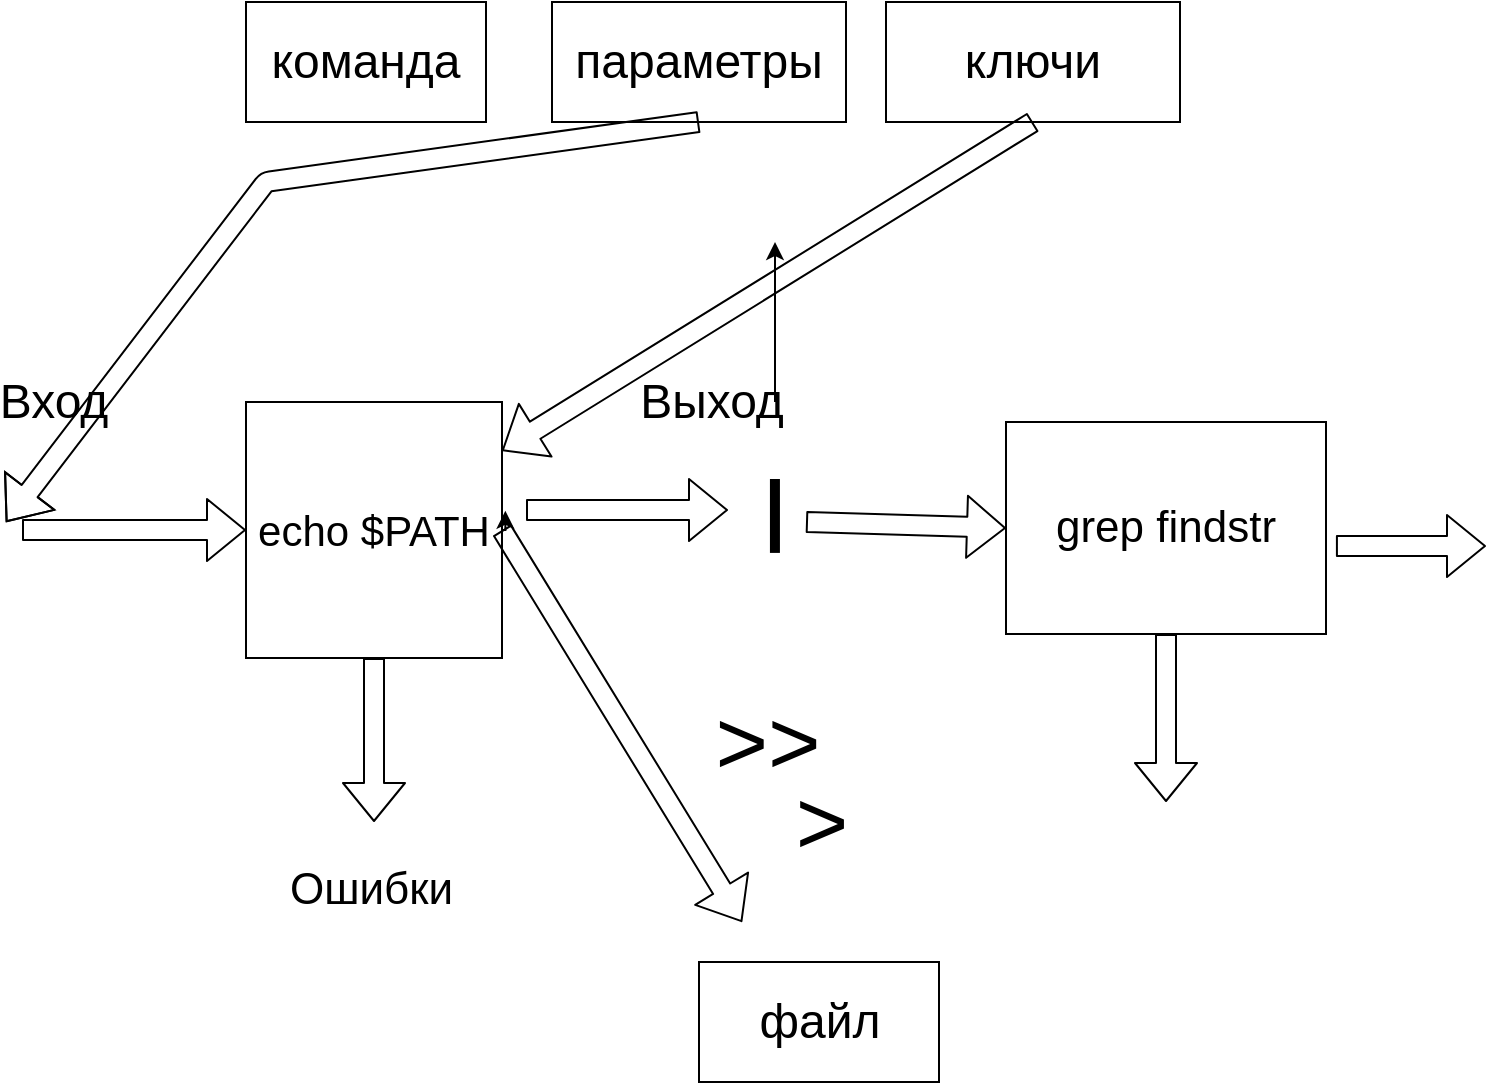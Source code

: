 <mxfile version="10.7.5" type="device"><diagram id="nbutOIfGQhd8535Jm2mC" name="Page-1"><mxGraphModel dx="914" dy="678" grid="1" gridSize="20" guides="1" tooltips="1" connect="1" arrows="1" fold="1" page="1" pageScale="1" pageWidth="850" pageHeight="1100" math="0" shadow="0"><root><mxCell id="0"/><mxCell id="1" parent="0"/><mxCell id="Kne9FV3xS9UfYnOjfGde-1" value="echo $PATH" style="whiteSpace=wrap;html=1;aspect=fixed;fontSize=21;" parent="1" vertex="1"><mxGeometry x="160" y="220" width="128" height="128" as="geometry"/></mxCell><mxCell id="Kne9FV3xS9UfYnOjfGde-2" value="" style="shape=flexArrow;endArrow=classic;html=1;entryX=0;entryY=0.5;entryDx=0;entryDy=0;" parent="1" target="Kne9FV3xS9UfYnOjfGde-1" edge="1"><mxGeometry width="50" height="50" relative="1" as="geometry"><mxPoint x="48" y="284" as="sourcePoint"/><mxPoint x="160" y="304" as="targetPoint"/></mxGeometry></mxCell><mxCell id="Kne9FV3xS9UfYnOjfGde-3" value="Вход" style="text;html=1;strokeColor=none;fillColor=none;align=center;verticalAlign=middle;whiteSpace=wrap;rounded=0;fontSize=24;" parent="1" vertex="1"><mxGeometry x="44" y="210" width="40" height="20" as="geometry"/></mxCell><mxCell id="Kne9FV3xS9UfYnOjfGde-4" style="edgeStyle=orthogonalEdgeStyle;rounded=0;orthogonalLoop=1;jettySize=auto;html=1;exitX=1;exitY=0.5;exitDx=0;exitDy=0;entryX=1.013;entryY=0.425;entryDx=0;entryDy=0;entryPerimeter=0;fontSize=24;" parent="1" source="Kne9FV3xS9UfYnOjfGde-1" target="Kne9FV3xS9UfYnOjfGde-1" edge="1"><mxGeometry relative="1" as="geometry"/></mxCell><mxCell id="Kne9FV3xS9UfYnOjfGde-5" value="" style="shape=flexArrow;endArrow=classic;html=1;fontSize=24;exitX=1;exitY=0.5;exitDx=0;exitDy=0;" parent="1" source="Kne9FV3xS9UfYnOjfGde-1" edge="1"><mxGeometry width="50" height="50" relative="1" as="geometry"><mxPoint x="384" y="266" as="sourcePoint"/><mxPoint x="408" y="480" as="targetPoint"/></mxGeometry></mxCell><mxCell id="Kne9FV3xS9UfYnOjfGde-6" value="Выход" style="text;html=1;strokeColor=none;fillColor=none;align=center;verticalAlign=middle;whiteSpace=wrap;rounded=0;fontSize=24;" parent="1" vertex="1"><mxGeometry x="373" y="210" width="40" height="20" as="geometry"/></mxCell><mxCell id="Kne9FV3xS9UfYnOjfGde-7" value="" style="shape=flexArrow;endArrow=classic;html=1;exitX=0.5;exitY=1;exitDx=0;exitDy=0;" parent="1" source="Kne9FV3xS9UfYnOjfGde-1" edge="1"><mxGeometry width="50" height="50" relative="1" as="geometry"><mxPoint x="40" y="420" as="sourcePoint"/><mxPoint x="224" y="430" as="targetPoint"/></mxGeometry></mxCell><mxCell id="Kne9FV3xS9UfYnOjfGde-10" value="Ошибки" style="text;html=1;resizable=0;points=[];autosize=1;align=left;verticalAlign=top;spacingTop=-4;fontSize=22;" parent="1" vertex="1"><mxGeometry x="180" y="448" width="120" height="40" as="geometry"/></mxCell><mxCell id="Kne9FV3xS9UfYnOjfGde-11" value="grep findstr&lt;br&gt;" style="rounded=0;whiteSpace=wrap;html=1;fontSize=22;" parent="1" vertex="1"><mxGeometry x="540" y="230" width="160" height="106" as="geometry"/></mxCell><mxCell id="Kne9FV3xS9UfYnOjfGde-12" value="" style="shape=flexArrow;endArrow=classic;html=1;fontSize=22;entryX=0;entryY=0.5;entryDx=0;entryDy=0;" parent="1" target="Kne9FV3xS9UfYnOjfGde-11" edge="1"><mxGeometry width="50" height="50" relative="1" as="geometry"><mxPoint x="440" y="280" as="sourcePoint"/><mxPoint x="510" y="259" as="targetPoint"/></mxGeometry></mxCell><mxCell id="Kne9FV3xS9UfYnOjfGde-13" value="" style="shape=flexArrow;endArrow=classic;html=1;fontSize=22;exitX=1.031;exitY=0.585;exitDx=0;exitDy=0;exitPerimeter=0;" parent="1" source="Kne9FV3xS9UfYnOjfGde-11" edge="1"><mxGeometry width="50" height="50" relative="1" as="geometry"><mxPoint x="720" y="308" as="sourcePoint"/><mxPoint x="780" y="292" as="targetPoint"/></mxGeometry></mxCell><mxCell id="Kne9FV3xS9UfYnOjfGde-14" value="" style="shape=flexArrow;endArrow=classic;html=1;fontSize=22;exitX=0.5;exitY=1;exitDx=0;exitDy=0;" parent="1" source="Kne9FV3xS9UfYnOjfGde-11" edge="1"><mxGeometry width="50" height="50" relative="1" as="geometry"><mxPoint x="40" y="570" as="sourcePoint"/><mxPoint x="620" y="420" as="targetPoint"/></mxGeometry></mxCell><mxCell id="aD5l7MRNZNlu87xH2yrz-4" value="" style="edgeStyle=orthogonalEdgeStyle;rounded=0;orthogonalLoop=1;jettySize=auto;html=1;fontSize=24;" edge="1" parent="1" source="Kne9FV3xS9UfYnOjfGde-15"><mxGeometry relative="1" as="geometry"><mxPoint x="424.5" y="140" as="targetPoint"/></mxGeometry></mxCell><mxCell id="Kne9FV3xS9UfYnOjfGde-15" value="|" style="text;html=1;strokeColor=none;fillColor=none;align=center;verticalAlign=middle;whiteSpace=wrap;rounded=0;fontSize=39;fontStyle=1" parent="1" vertex="1"><mxGeometry x="401" y="220" width="47" height="108" as="geometry"/></mxCell><mxCell id="aD5l7MRNZNlu87xH2yrz-1" value="команда" style="rounded=0;whiteSpace=wrap;html=1;fontSize=24;" vertex="1" parent="1"><mxGeometry x="160" y="20" width="120" height="60" as="geometry"/></mxCell><mxCell id="aD5l7MRNZNlu87xH2yrz-2" value="параметры" style="rounded=0;whiteSpace=wrap;html=1;fontSize=24;" vertex="1" parent="1"><mxGeometry x="313" y="20" width="147" height="60" as="geometry"/></mxCell><mxCell id="aD5l7MRNZNlu87xH2yrz-5" value="ключи" style="rounded=0;whiteSpace=wrap;html=1;fontSize=24;" vertex="1" parent="1"><mxGeometry x="480" y="20" width="147" height="60" as="geometry"/></mxCell><mxCell id="aD5l7MRNZNlu87xH2yrz-6" value="" style="shape=flexArrow;endArrow=classic;html=1;fontSize=24;exitX=0.5;exitY=1;exitDx=0;exitDy=0;" edge="1" parent="1" source="aD5l7MRNZNlu87xH2yrz-2"><mxGeometry width="50" height="50" relative="1" as="geometry"><mxPoint x="350" y="90" as="sourcePoint"/><mxPoint x="40" y="280" as="targetPoint"/><Array as="points"><mxPoint x="170" y="110"/></Array></mxGeometry></mxCell><mxCell id="aD5l7MRNZNlu87xH2yrz-8" value="" style="shape=flexArrow;endArrow=classic;html=1;fontSize=24;exitX=0.5;exitY=1;exitDx=0;exitDy=0;" edge="1" parent="1" source="aD5l7MRNZNlu87xH2yrz-5" target="Kne9FV3xS9UfYnOjfGde-1"><mxGeometry width="50" height="50" relative="1" as="geometry"><mxPoint x="340" y="190" as="sourcePoint"/><mxPoint x="390" y="140" as="targetPoint"/></mxGeometry></mxCell><mxCell id="aD5l7MRNZNlu87xH2yrz-9" value="файл" style="rounded=0;whiteSpace=wrap;html=1;fontSize=24;" vertex="1" parent="1"><mxGeometry x="386.5" y="500" width="120" height="60" as="geometry"/></mxCell><mxCell id="aD5l7MRNZNlu87xH2yrz-12" value="&lt;font style=&quot;font-size: 45px&quot;&gt;&amp;gt;&amp;gt;&lt;/font&gt;" style="text;html=1;strokeColor=none;fillColor=none;align=center;verticalAlign=middle;whiteSpace=wrap;rounded=0;fontSize=24;" vertex="1" parent="1"><mxGeometry x="401" y="380" width="40" height="20" as="geometry"/></mxCell><mxCell id="aD5l7MRNZNlu87xH2yrz-13" value="" style="shape=flexArrow;endArrow=classic;html=1;fontSize=24;entryX=0;entryY=0.5;entryDx=0;entryDy=0;" edge="1" parent="1" target="Kne9FV3xS9UfYnOjfGde-15"><mxGeometry width="50" height="50" relative="1" as="geometry"><mxPoint x="300" y="274" as="sourcePoint"/><mxPoint x="350" y="260" as="targetPoint"/></mxGeometry></mxCell><mxCell id="aD5l7MRNZNlu87xH2yrz-15" value="&lt;font style=&quot;font-size: 45px&quot;&gt;&amp;gt;&lt;/font&gt;" style="text;html=1;strokeColor=none;fillColor=none;align=center;verticalAlign=middle;whiteSpace=wrap;rounded=0;fontSize=24;" vertex="1" parent="1"><mxGeometry x="428" y="420" width="40" height="20" as="geometry"/></mxCell></root></mxGraphModel></diagram></mxfile>